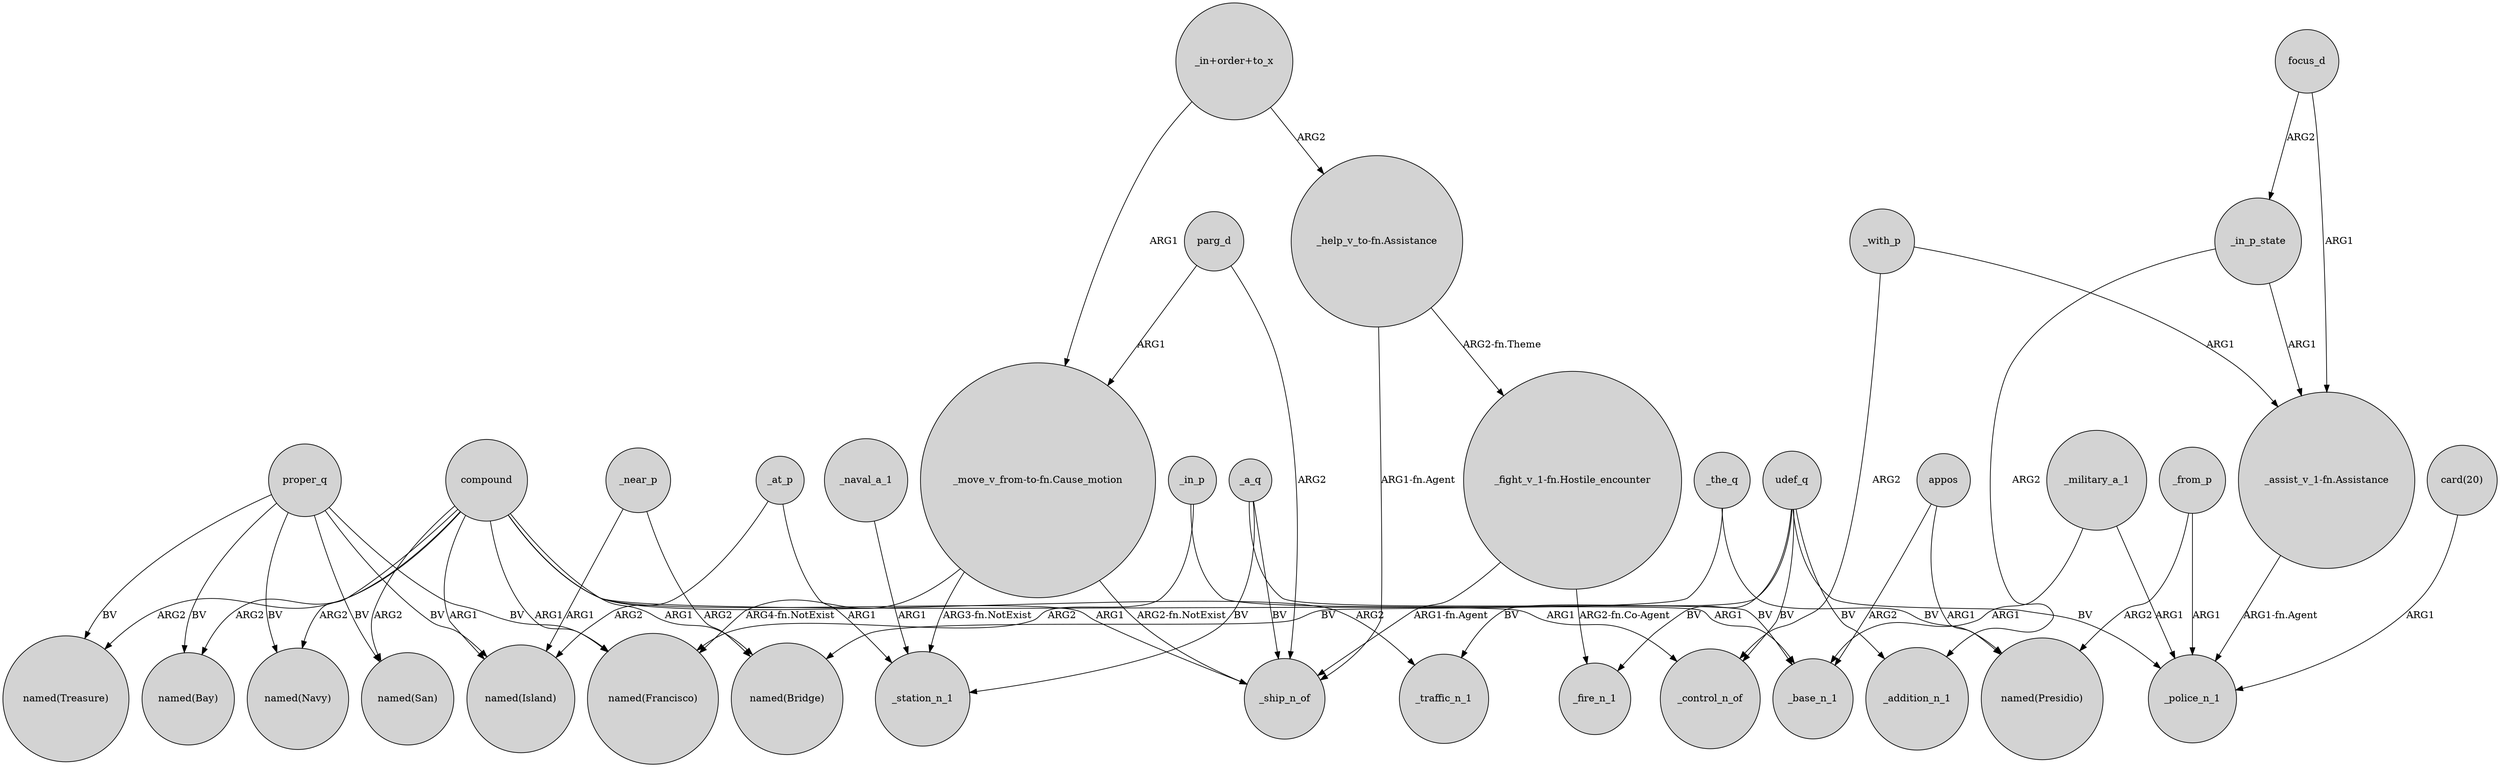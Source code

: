 digraph {
	node [shape=circle style=filled]
	_at_p -> _station_n_1 [label=ARG1]
	_from_p -> "named(Presidio)" [label=ARG2]
	focus_d -> "_assist_v_1-fn.Assistance" [label=ARG1]
	proper_q -> "named(Bay)" [label=BV]
	proper_q -> "named(Francisco)" [label=BV]
	compound -> "named(San)" [label=ARG2]
	compound -> _traffic_n_1 [label=ARG2]
	"_move_v_from-to-fn.Cause_motion" -> _ship_n_of [label="ARG2-fn.NotExist"]
	"card(20)" -> _police_n_1 [label=ARG1]
	udef_q -> _control_n_of [label=BV]
	focus_d -> _in_p_state [label=ARG2]
	compound -> "named(Navy)" [label=ARG2]
	compound -> "named(Treasure)" [label=ARG2]
	"_fight_v_1-fn.Hostile_encounter" -> _ship_n_of [label="ARG1-fn.Agent"]
	parg_d -> "_move_v_from-to-fn.Cause_motion" [label=ARG1]
	proper_q -> "named(Treasure)" [label=BV]
	_a_q -> _station_n_1 [label=BV]
	_with_p -> "_assist_v_1-fn.Assistance" [label=ARG1]
	compound -> "named(Island)" [label=ARG1]
	parg_d -> _ship_n_of [label=ARG2]
	_in_p_state -> "_assist_v_1-fn.Assistance" [label=ARG1]
	proper_q -> "named(Navy)" [label=BV]
	udef_q -> _police_n_1 [label=BV]
	_from_p -> _police_n_1 [label=ARG1]
	_at_p -> "named(Island)" [label=ARG2]
	_near_p -> "named(Bridge)" [label=ARG2]
	compound -> _control_n_of [label=ARG1]
	_in_p -> "named(Francisco)" [label=ARG2]
	proper_q -> "named(Island)" [label=BV]
	"_fight_v_1-fn.Hostile_encounter" -> _fire_n_1 [label="ARG2-fn.Co-Agent"]
	udef_q -> _fire_n_1 [label=BV]
	_a_q -> _base_n_1 [label=BV]
	"_in+order+to_x" -> "_move_v_from-to-fn.Cause_motion" [label=ARG1]
	compound -> "named(Francisco)" [label=ARG1]
	compound -> "named(Bridge)" [label=ARG1]
	_in_p_state -> _addition_n_1 [label=ARG2]
	"_move_v_from-to-fn.Cause_motion" -> "named(Francisco)" [label="ARG4-fn.NotExist"]
	compound -> "named(Bay)" [label=ARG2]
	compound -> _ship_n_of [label=ARG1]
	_military_a_1 -> _police_n_1 [label=ARG1]
	appos -> _base_n_1 [label=ARG2]
	_military_a_1 -> _base_n_1 [label=ARG1]
	"_assist_v_1-fn.Assistance" -> _police_n_1 [label="ARG1-fn.Agent"]
	proper_q -> "named(San)" [label=BV]
	udef_q -> _traffic_n_1 [label=BV]
	_with_p -> _control_n_of [label=ARG2]
	_a_q -> _ship_n_of [label=BV]
	"_move_v_from-to-fn.Cause_motion" -> _station_n_1 [label="ARG3-fn.NotExist"]
	"_in+order+to_x" -> "_help_v_to-fn.Assistance" [label=ARG2]
	_the_q -> "named(Presidio)" [label=BV]
	"_help_v_to-fn.Assistance" -> _ship_n_of [label="ARG1-fn.Agent"]
	_in_p -> _base_n_1 [label=ARG1]
	_the_q -> "named(Bridge)" [label=BV]
	appos -> "named(Presidio)" [label=ARG1]
	"_help_v_to-fn.Assistance" -> "_fight_v_1-fn.Hostile_encounter" [label="ARG2-fn.Theme"]
	_near_p -> "named(Island)" [label=ARG1]
	udef_q -> _addition_n_1 [label=BV]
	_naval_a_1 -> _station_n_1 [label=ARG1]
}
